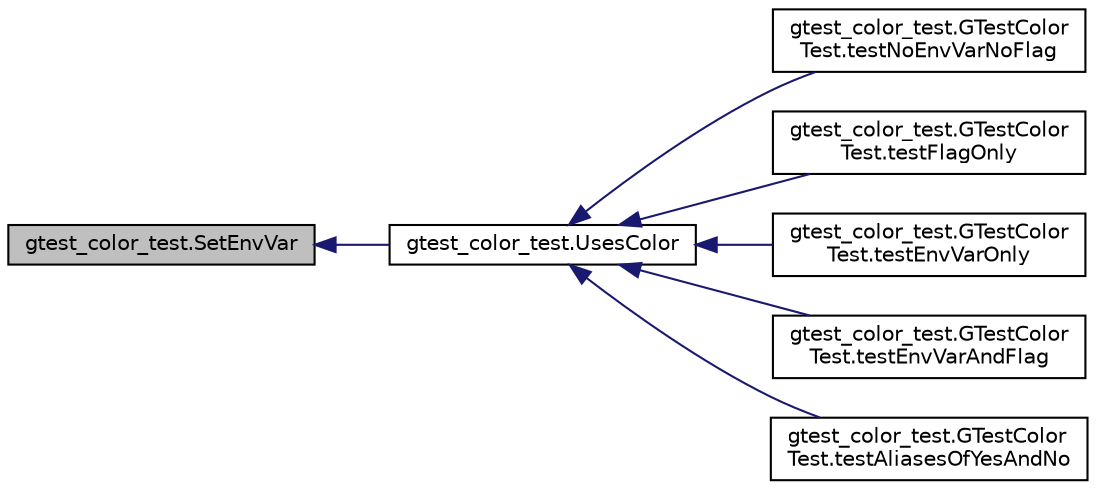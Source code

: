 digraph "gtest_color_test.SetEnvVar"
{
  edge [fontname="Helvetica",fontsize="10",labelfontname="Helvetica",labelfontsize="10"];
  node [fontname="Helvetica",fontsize="10",shape=record];
  rankdir="LR";
  Node1 [label="gtest_color_test.SetEnvVar",height=0.2,width=0.4,color="black", fillcolor="grey75", style="filled", fontcolor="black"];
  Node1 -> Node2 [dir="back",color="midnightblue",fontsize="10",style="solid",fontname="Helvetica"];
  Node2 [label="gtest_color_test.UsesColor",height=0.2,width=0.4,color="black", fillcolor="white", style="filled",URL="$dd/dee/namespacegtest__color__test.html#a96a2e5fa77bff1cba4a791ad1e5bdafa"];
  Node2 -> Node3 [dir="back",color="midnightblue",fontsize="10",style="solid",fontname="Helvetica"];
  Node3 [label="gtest_color_test.GTestColor\lTest.testNoEnvVarNoFlag",height=0.2,width=0.4,color="black", fillcolor="white", style="filled",URL="$dd/d26/classgtest__color__test_1_1_g_test_color_test.html#a22bf83ab416dc3ccd3c1b771ff74022c"];
  Node2 -> Node4 [dir="back",color="midnightblue",fontsize="10",style="solid",fontname="Helvetica"];
  Node4 [label="gtest_color_test.GTestColor\lTest.testFlagOnly",height=0.2,width=0.4,color="black", fillcolor="white", style="filled",URL="$dd/d26/classgtest__color__test_1_1_g_test_color_test.html#abc4c056b8e703e83516f9e5aea8dd25d"];
  Node2 -> Node5 [dir="back",color="midnightblue",fontsize="10",style="solid",fontname="Helvetica"];
  Node5 [label="gtest_color_test.GTestColor\lTest.testEnvVarOnly",height=0.2,width=0.4,color="black", fillcolor="white", style="filled",URL="$dd/d26/classgtest__color__test_1_1_g_test_color_test.html#aedb7bbaa0d6acff3628d91a471f4ceb5"];
  Node2 -> Node6 [dir="back",color="midnightblue",fontsize="10",style="solid",fontname="Helvetica"];
  Node6 [label="gtest_color_test.GTestColor\lTest.testEnvVarAndFlag",height=0.2,width=0.4,color="black", fillcolor="white", style="filled",URL="$dd/d26/classgtest__color__test_1_1_g_test_color_test.html#ae88e8ec526135ed1448e83fc4ec7cd15"];
  Node2 -> Node7 [dir="back",color="midnightblue",fontsize="10",style="solid",fontname="Helvetica"];
  Node7 [label="gtest_color_test.GTestColor\lTest.testAliasesOfYesAndNo",height=0.2,width=0.4,color="black", fillcolor="white", style="filled",URL="$dd/d26/classgtest__color__test_1_1_g_test_color_test.html#aaf2110e359494dc711e87d29d351dc47"];
}

